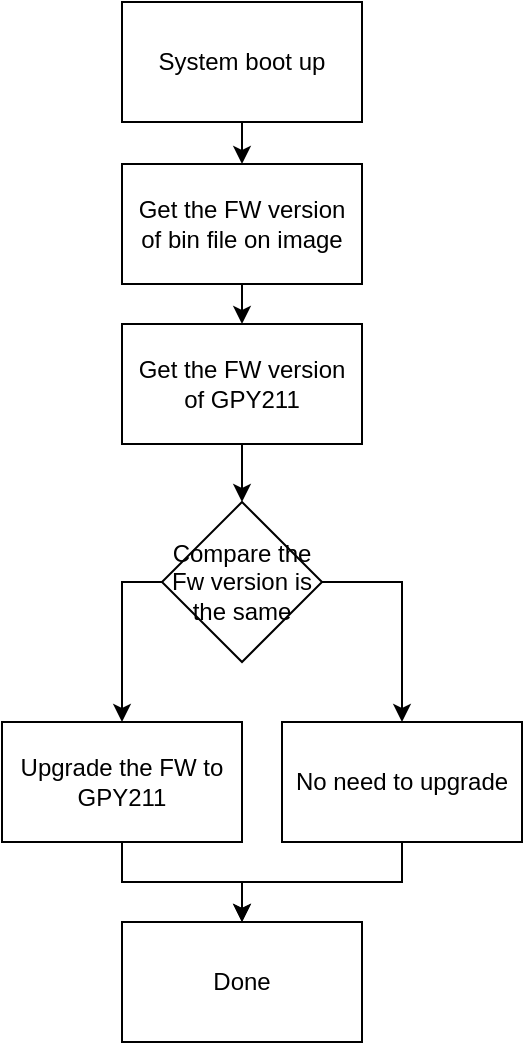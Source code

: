 <mxfile version="13.5.1" type="device" pages="2"><diagram id="bTCyOZ0D0tcy4J5wyxwS" name="Upgrade_Mechanism"><mxGraphModel dx="1086" dy="806" grid="1" gridSize="10" guides="1" tooltips="1" connect="1" arrows="1" fold="1" page="1" pageScale="1" pageWidth="827" pageHeight="1169" math="0" shadow="0"><root><mxCell id="vYg0AlCjMrTIaIH1_mxC-0"/><mxCell id="vYg0AlCjMrTIaIH1_mxC-1" parent="vYg0AlCjMrTIaIH1_mxC-0"/><mxCell id="i3KsZ_DrRm5R9Jha2bML-6" style="edgeStyle=orthogonalEdgeStyle;rounded=0;orthogonalLoop=1;jettySize=auto;html=1;exitX=0.5;exitY=1;exitDx=0;exitDy=0;entryX=0.5;entryY=0;entryDx=0;entryDy=0;" edge="1" parent="vYg0AlCjMrTIaIH1_mxC-1" source="i3KsZ_DrRm5R9Jha2bML-2" target="i3KsZ_DrRm5R9Jha2bML-3"><mxGeometry relative="1" as="geometry"/></mxCell><mxCell id="i3KsZ_DrRm5R9Jha2bML-2" value="Get the FW version &lt;br&gt;of bin file on image" style="rounded=0;whiteSpace=wrap;html=1;" vertex="1" parent="vYg0AlCjMrTIaIH1_mxC-1"><mxGeometry x="200" y="121" width="120" height="60" as="geometry"/></mxCell><mxCell id="i3KsZ_DrRm5R9Jha2bML-8" style="edgeStyle=orthogonalEdgeStyle;rounded=0;orthogonalLoop=1;jettySize=auto;html=1;exitX=0.5;exitY=1;exitDx=0;exitDy=0;entryX=0.5;entryY=0;entryDx=0;entryDy=0;" edge="1" parent="vYg0AlCjMrTIaIH1_mxC-1" source="i3KsZ_DrRm5R9Jha2bML-3" target="i3KsZ_DrRm5R9Jha2bML-7"><mxGeometry relative="1" as="geometry"/></mxCell><mxCell id="i3KsZ_DrRm5R9Jha2bML-3" value="Get the FW version &lt;br&gt;of GPY211" style="rounded=0;whiteSpace=wrap;html=1;" vertex="1" parent="vYg0AlCjMrTIaIH1_mxC-1"><mxGeometry x="200" y="201" width="120" height="60" as="geometry"/></mxCell><mxCell id="i3KsZ_DrRm5R9Jha2bML-5" style="edgeStyle=orthogonalEdgeStyle;rounded=0;orthogonalLoop=1;jettySize=auto;html=1;exitX=0.5;exitY=1;exitDx=0;exitDy=0;entryX=0.5;entryY=0;entryDx=0;entryDy=0;" edge="1" parent="vYg0AlCjMrTIaIH1_mxC-1" source="i3KsZ_DrRm5R9Jha2bML-4" target="i3KsZ_DrRm5R9Jha2bML-2"><mxGeometry relative="1" as="geometry"/></mxCell><mxCell id="i3KsZ_DrRm5R9Jha2bML-4" value="System boot up" style="rounded=0;whiteSpace=wrap;html=1;" vertex="1" parent="vYg0AlCjMrTIaIH1_mxC-1"><mxGeometry x="200" y="40" width="120" height="60" as="geometry"/></mxCell><mxCell id="i3KsZ_DrRm5R9Jha2bML-11" style="edgeStyle=orthogonalEdgeStyle;rounded=0;orthogonalLoop=1;jettySize=auto;html=1;exitX=0;exitY=0.5;exitDx=0;exitDy=0;entryX=0.5;entryY=0;entryDx=0;entryDy=0;" edge="1" parent="vYg0AlCjMrTIaIH1_mxC-1" source="i3KsZ_DrRm5R9Jha2bML-7" target="i3KsZ_DrRm5R9Jha2bML-9"><mxGeometry relative="1" as="geometry"/></mxCell><mxCell id="i3KsZ_DrRm5R9Jha2bML-12" style="edgeStyle=orthogonalEdgeStyle;rounded=0;orthogonalLoop=1;jettySize=auto;html=1;exitX=1;exitY=0.5;exitDx=0;exitDy=0;entryX=0.5;entryY=0;entryDx=0;entryDy=0;" edge="1" parent="vYg0AlCjMrTIaIH1_mxC-1" source="i3KsZ_DrRm5R9Jha2bML-7" target="i3KsZ_DrRm5R9Jha2bML-10"><mxGeometry relative="1" as="geometry"/></mxCell><mxCell id="i3KsZ_DrRm5R9Jha2bML-7" value="Compare the Fw version is the same" style="rhombus;whiteSpace=wrap;html=1;" vertex="1" parent="vYg0AlCjMrTIaIH1_mxC-1"><mxGeometry x="220" y="290" width="80" height="80" as="geometry"/></mxCell><mxCell id="i3KsZ_DrRm5R9Jha2bML-15" style="edgeStyle=orthogonalEdgeStyle;rounded=0;orthogonalLoop=1;jettySize=auto;html=1;exitX=0.5;exitY=1;exitDx=0;exitDy=0;entryX=0.5;entryY=0;entryDx=0;entryDy=0;" edge="1" parent="vYg0AlCjMrTIaIH1_mxC-1" source="i3KsZ_DrRm5R9Jha2bML-9" target="i3KsZ_DrRm5R9Jha2bML-13"><mxGeometry relative="1" as="geometry"/></mxCell><mxCell id="i3KsZ_DrRm5R9Jha2bML-9" value="Upgrade the FW to GPY211" style="rounded=0;whiteSpace=wrap;html=1;" vertex="1" parent="vYg0AlCjMrTIaIH1_mxC-1"><mxGeometry x="140" y="400" width="120" height="60" as="geometry"/></mxCell><mxCell id="i3KsZ_DrRm5R9Jha2bML-16" style="edgeStyle=orthogonalEdgeStyle;rounded=0;orthogonalLoop=1;jettySize=auto;html=1;exitX=0.5;exitY=1;exitDx=0;exitDy=0;entryX=0.5;entryY=0;entryDx=0;entryDy=0;" edge="1" parent="vYg0AlCjMrTIaIH1_mxC-1" source="i3KsZ_DrRm5R9Jha2bML-10" target="i3KsZ_DrRm5R9Jha2bML-13"><mxGeometry relative="1" as="geometry"/></mxCell><mxCell id="i3KsZ_DrRm5R9Jha2bML-10" value="No need to upgrade" style="rounded=0;whiteSpace=wrap;html=1;" vertex="1" parent="vYg0AlCjMrTIaIH1_mxC-1"><mxGeometry x="280" y="400" width="120" height="60" as="geometry"/></mxCell><mxCell id="i3KsZ_DrRm5R9Jha2bML-13" value="Done" style="rounded=0;whiteSpace=wrap;html=1;" vertex="1" parent="vYg0AlCjMrTIaIH1_mxC-1"><mxGeometry x="200" y="500" width="120" height="60" as="geometry"/></mxCell></root></mxGraphModel></diagram><diagram id="aUXWmIB6viZiw6G8A8jD" name="Test case"><mxGraphModel dx="1086" dy="806" grid="1" gridSize="10" guides="1" tooltips="1" connect="1" arrows="1" fold="1" page="1" pageScale="1" pageWidth="827" pageHeight="1169" math="0" shadow="0"><root><mxCell id="0"/><mxCell id="1" parent="0"/><mxCell id="F520zCzyBE2KARqSV9Fv-1" value="GPY211 B-Step" style="rounded=0;whiteSpace=wrap;html=1;fillColor=#dae8fc;strokeColor=#6c8ebf;" parent="1" vertex="1"><mxGeometry x="40" y="80" width="200" height="80" as="geometry"/></mxCell><mxCell id="F520zCzyBE2KARqSV9Fv-2" value="CH8679G" style="text;html=1;strokeColor=none;fillColor=none;align=center;verticalAlign=middle;whiteSpace=wrap;rounded=0;" parent="1" vertex="1"><mxGeometry x="40" y="20" width="70" height="20" as="geometry"/></mxCell><mxCell id="F520zCzyBE2KARqSV9Fv-3" value="GPY211 C-Step" style="rounded=0;whiteSpace=wrap;html=1;fillColor=#d5e8d4;strokeColor=#82b366;" parent="1" vertex="1"><mxGeometry x="40" y="200" width="200" height="80" as="geometry"/></mxCell><mxCell id="F520zCzyBE2KARqSV9Fv-5" value="CH8679CLR" style="text;html=1;strokeColor=none;fillColor=none;align=center;verticalAlign=middle;whiteSpace=wrap;rounded=0;" parent="1" vertex="1"><mxGeometry x="440" y="20" width="80" height="20" as="geometry"/></mxCell><mxCell id="F520zCzyBE2KARqSV9Fv-6" value="GPY211 C-Step" style="rounded=0;whiteSpace=wrap;html=1;fillColor=#ffcc99;strokeColor=#36393d;" parent="1" vertex="1"><mxGeometry x="440" y="80" width="200" height="80" as="geometry"/></mxCell><mxCell id="F520zCzyBE2KARqSV9Fv-9" value="NorFlash" style="rounded=0;whiteSpace=wrap;html=1;fillColor=#ffe6cc;strokeColor=#d79b00;" parent="1" vertex="1"><mxGeometry x="640" y="200" width="60" height="80" as="geometry"/></mxCell><mxCell id="F520zCzyBE2KARqSV9Fv-10" value="GPY211 C-Step" style="rounded=0;whiteSpace=wrap;html=1;fillColor=#ffcc99;strokeColor=#36393d;" parent="1" vertex="1"><mxGeometry x="440" y="200" width="200" height="80" as="geometry"/></mxCell><mxCell id="F520zCzyBE2KARqSV9Fv-12" value="FW with Bstep/Cstep solution" style="rounded=1;whiteSpace=wrap;html=1;fillColor=#ffff88;strokeColor=#36393d;" parent="1" vertex="1"><mxGeometry x="40" y="130" width="170" height="30" as="geometry"/></mxCell><mxCell id="F520zCzyBE2KARqSV9Fv-15" value="FW with Bstep/Cstep solution" style="rounded=1;whiteSpace=wrap;html=1;fillColor=#ffff88;strokeColor=#36393d;" parent="1" vertex="1"><mxGeometry x="40" y="250" width="170" height="30" as="geometry"/></mxCell><mxCell id="F520zCzyBE2KARqSV9Fv-16" value="FW with Bstep/Cstep solution" style="rounded=1;whiteSpace=wrap;html=1;fillColor=#ffff88;strokeColor=#36393d;" parent="1" vertex="1"><mxGeometry x="440" y="130" width="170" height="30" as="geometry"/></mxCell><mxCell id="F520zCzyBE2KARqSV9Fv-17" value="FW with Bstep/Cstep solution" style="rounded=1;whiteSpace=wrap;html=1;fillColor=#ffff88;strokeColor=#36393d;" parent="1" vertex="1"><mxGeometry x="440" y="250" width="170" height="30" as="geometry"/></mxCell><mxCell id="F520zCzyBE2KARqSV9Fv-18" value="GPY211 C-Step" style="rounded=0;whiteSpace=wrap;html=1;fillColor=#d5e8d4;strokeColor=#82b366;" parent="1" vertex="1"><mxGeometry x="40" y="320" width="200" height="80" as="geometry"/></mxCell><mxCell id="F520zCzyBE2KARqSV9Fv-19" value="NorFlash" style="rounded=0;whiteSpace=wrap;html=1;fillColor=#ffe6cc;strokeColor=#d79b00;" parent="1" vertex="1"><mxGeometry x="240" y="320" width="60" height="80" as="geometry"/></mxCell><mxCell id="F520zCzyBE2KARqSV9Fv-20" value="FW with Bstep/Cstep solution" style="rounded=1;whiteSpace=wrap;html=1;fillColor=#ffff88;strokeColor=#36393d;" parent="1" vertex="1"><mxGeometry x="40" y="370" width="170" height="30" as="geometry"/></mxCell><mxCell id="F520zCzyBE2KARqSV9Fv-21" value="1." style="text;html=1;strokeColor=none;fillColor=none;align=center;verticalAlign=middle;whiteSpace=wrap;rounded=0;" parent="1" vertex="1"><mxGeometry x="40" y="60" width="40" height="20" as="geometry"/></mxCell><mxCell id="F520zCzyBE2KARqSV9Fv-22" value="2." style="text;html=1;strokeColor=none;fillColor=none;align=center;verticalAlign=middle;whiteSpace=wrap;rounded=0;" parent="1" vertex="1"><mxGeometry x="40" y="180" width="40" height="20" as="geometry"/></mxCell><mxCell id="F520zCzyBE2KARqSV9Fv-23" value="3." style="text;html=1;strokeColor=none;fillColor=none;align=center;verticalAlign=middle;whiteSpace=wrap;rounded=0;" parent="1" vertex="1"><mxGeometry x="40" y="300" width="40" height="20" as="geometry"/></mxCell><mxCell id="F520zCzyBE2KARqSV9Fv-24" value="1." style="text;html=1;strokeColor=none;fillColor=none;align=center;verticalAlign=middle;whiteSpace=wrap;rounded=0;" parent="1" vertex="1"><mxGeometry x="440" y="60" width="40" height="20" as="geometry"/></mxCell><mxCell id="F520zCzyBE2KARqSV9Fv-25" value="2." style="text;html=1;strokeColor=none;fillColor=none;align=center;verticalAlign=middle;whiteSpace=wrap;rounded=0;" parent="1" vertex="1"><mxGeometry x="440" y="180" width="40" height="20" as="geometry"/></mxCell></root></mxGraphModel></diagram></mxfile>